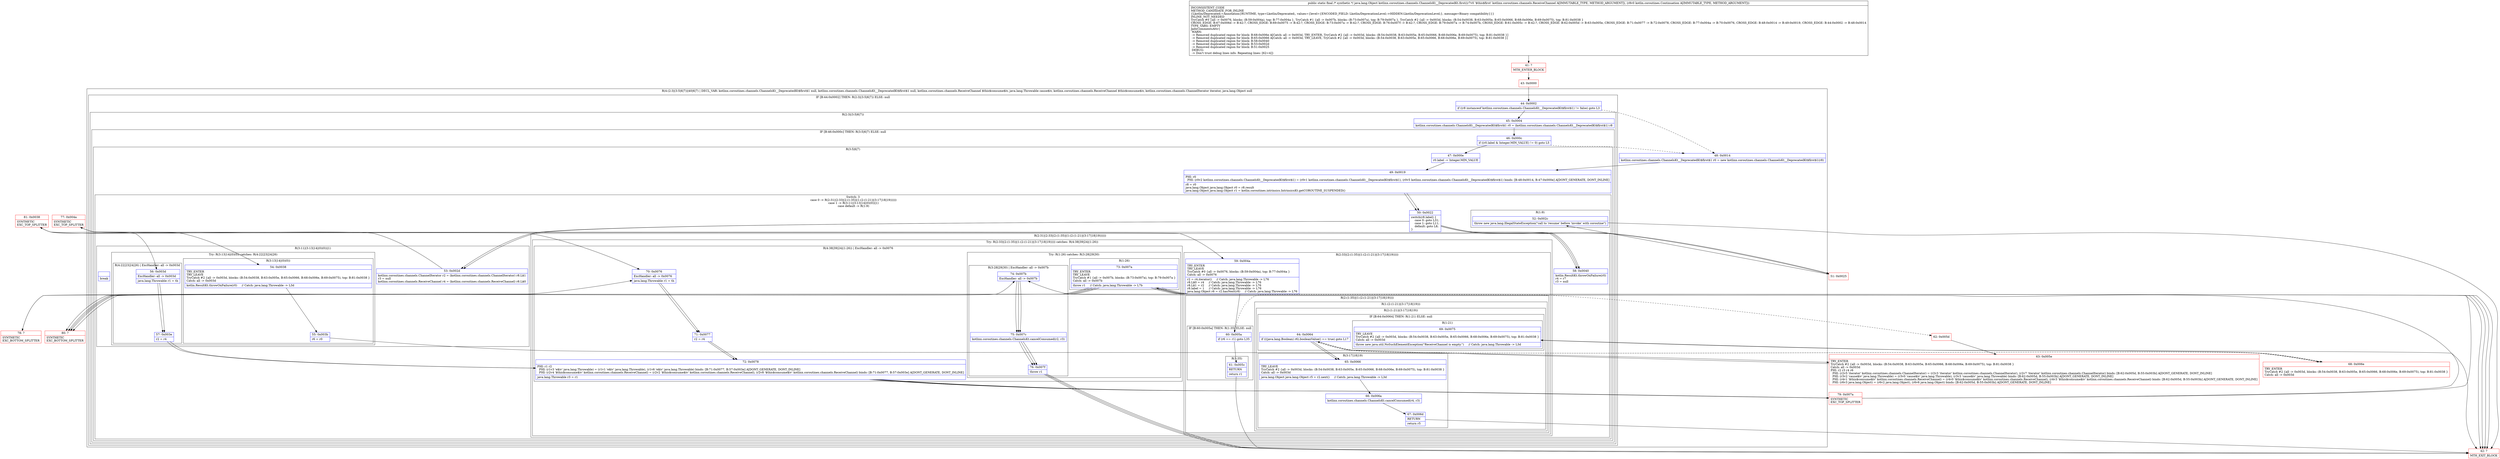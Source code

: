 digraph "CFG forkotlinx.coroutines.channels.ChannelsKt__DeprecatedKt.first(Lkotlinx\/coroutines\/channels\/ReceiveChannel;Lkotlin\/coroutines\/Continuation;)Ljava\/lang\/Object;" {
subgraph cluster_Region_1393298746 {
label = "R(4:(2:3|(3:5|6|7))|40|6|7) | DECL_VAR: kotlinx.coroutines.channels.ChannelsKt__DeprecatedKt$first$1 null, kotlinx.coroutines.channels.ChannelsKt__DeprecatedKt$first$1 null, kotlinx.coroutines.channels.ReceiveChannel $this$consume$iv, java.lang.Throwable cause$iv, kotlinx.coroutines.channels.ReceiveChannel $this$consume$iv, kotlinx.coroutines.channels.ChannelIterator iterator, java.lang.Object null\l";
node [shape=record,color=blue];
subgraph cluster_IfRegion_1284790583 {
label = "IF [B:44:0x0002] THEN: R(2:3|(3:5|6|7)) ELSE: null";
node [shape=record,color=blue];
Node_44 [shape=record,label="{44\:\ 0x0002|if ((r8 instanceof kotlinx.coroutines.channels.ChannelsKt__DeprecatedKt$first$1) != false) goto L3\l}"];
subgraph cluster_Region_135139332 {
label = "R(2:3|(3:5|6|7))";
node [shape=record,color=blue];
Node_45 [shape=record,label="{45\:\ 0x0004|kotlinx.coroutines.channels.ChannelsKt__DeprecatedKt$first$1 r0 = (kotlinx.coroutines.channels.ChannelsKt__DeprecatedKt$first$1) r8\l}"];
subgraph cluster_IfRegion_2057171677 {
label = "IF [B:46:0x000c] THEN: R(3:5|6|7) ELSE: null";
node [shape=record,color=blue];
Node_46 [shape=record,label="{46\:\ 0x000c|if ((r0.label & Integer.MIN_VALUE) != 0) goto L5\l}"];
subgraph cluster_Region_1551278771 {
label = "R(3:5|6|7)";
node [shape=record,color=blue];
Node_47 [shape=record,label="{47\:\ 0x000e|r0.label \-= Integer.MIN_VALUE\l}"];
Node_49 [shape=record,label="{49\:\ 0x0019|PHI: r0 \l  PHI: (r0v2 kotlinx.coroutines.channels.ChannelsKt__DeprecatedKt$first$1) = (r0v1 kotlinx.coroutines.channels.ChannelsKt__DeprecatedKt$first$1), (r0v5 kotlinx.coroutines.channels.ChannelsKt__DeprecatedKt$first$1) binds: [B:48:0x0014, B:47:0x000e] A[DONT_GENERATE, DONT_INLINE]\l|r8 = r0\ljava.lang.Object java.lang.Object r0 = r8.result\ljava.lang.Object java.lang.Object r1 = kotlin.coroutines.intrinsics.IntrinsicsKt.getCOROUTINE_SUSPENDED()\l}"];
subgraph cluster_SwitchRegion_1385698462 {
label = "Switch: 3
 case 0 -> R(2:31|(2:33|(2:(1:35)|(1:(2:(1:21)|(3:17|18|19))))))
 case 1 -> R(3:11|(3:13|14|(0)(0))|1)
 case default -> R(1:9)";
node [shape=record,color=blue];
Node_50 [shape=record,label="{50\:\ 0x0022|switch(r8.label) \{\l    case 0: goto L31;\l    case 1: goto L11;\l    default: goto L8;\l\}\l}"];
subgraph cluster_Region_1646041333 {
label = "R(2:31|(2:33|(2:(1:35)|(1:(2:(1:21)|(3:17|18|19))))))";
node [shape=record,color=blue];
Node_58 [shape=record,label="{58\:\ 0x0040|kotlin.ResultKt.throwOnFailure(r0)\lr4 = r7\lr3 = null\l}"];
subgraph cluster_TryCatchRegion_1361865634 {
label = "Try: R(2:33|(2:(1:35)|(1:(2:(1:21)|(3:17|18|19))))) catches: R(4:38|39|24|(1:26))";
node [shape=record,color=blue];
subgraph cluster_Region_1632544298 {
label = "R(2:33|(2:(1:35)|(1:(2:(1:21)|(3:17|18|19)))))";
node [shape=record,color=blue];
Node_59 [shape=record,label="{59\:\ 0x004a|TRY_ENTER\lTRY_LEAVE\lTryCatch #0 \{all \-\> 0x0076, blocks: (B:59:0x004a), top: B:77:0x004a \}\lCatch: all \-\> 0x0076\l|r2 = r4.iterator()     \/\/ Catch: java.lang.Throwable \-\> L76\lr8.L$0 = r4     \/\/ Catch: java.lang.Throwable \-\> L76\lr8.L$1 = r2     \/\/ Catch: java.lang.Throwable \-\> L76\lr8.label = 1     \/\/ Catch: java.lang.Throwable \-\> L76\ljava.lang.Object r6 = r2.hasNext(r8)     \/\/ Catch: java.lang.Throwable \-\> L76\l}"];
subgraph cluster_Region_368763375 {
label = "R(2:(1:35)|(1:(2:(1:21)|(3:17|18|19))))";
node [shape=record,color=blue];
subgraph cluster_IfRegion_792176191 {
label = "IF [B:60:0x005a] THEN: R(1:35) ELSE: null";
node [shape=record,color=blue];
Node_60 [shape=record,label="{60\:\ 0x005a|if (r6 == r1) goto L35\l}"];
subgraph cluster_Region_1293120470 {
label = "R(1:35)";
node [shape=record,color=blue];
Node_61 [shape=record,label="{61\:\ 0x005c|RETURN\l|return r1\l}"];
}
}
subgraph cluster_Region_2076790662 {
label = "R(1:(2:(1:21)|(3:17|18|19)))";
node [shape=record,color=blue];
subgraph cluster_Region_1851212088 {
label = "R(2:(1:21)|(3:17|18|19))";
node [shape=record,color=blue];
subgraph cluster_IfRegion_1544832555 {
label = "IF [B:64:0x0064] THEN: R(1:21) ELSE: null";
node [shape=record,color=blue];
Node_64 [shape=record,label="{64\:\ 0x0064|if (((java.lang.Boolean) r6).booleanValue() == true) goto L17\l}"];
subgraph cluster_Region_514007519 {
label = "R(1:21)";
node [shape=record,color=blue];
Node_69 [shape=record,label="{69\:\ 0x0075|TRY_LEAVE\lTryCatch #2 \{all \-\> 0x003d, blocks: (B:54:0x0038, B:63:0x005e, B:65:0x0066, B:68:0x006e, B:69:0x0075), top: B:81:0x0038 \}\lCatch: all \-\> 0x003d\l|throw new java.util.NoSuchElementException(\"ReceiveChannel is empty.\")     \/\/ Catch: java.lang.Throwable \-\> L3d\l}"];
}
}
subgraph cluster_Region_1104403929 {
label = "R(3:17|18|19)";
node [shape=record,color=blue];
Node_65 [shape=record,label="{65\:\ 0x0066|TRY_LEAVE\lTryCatch #2 \{all \-\> 0x003d, blocks: (B:54:0x0038, B:63:0x005e, B:65:0x0066, B:68:0x006e, B:69:0x0075), top: B:81:0x0038 \}\lCatch: all \-\> 0x003d\l|java.lang.Object java.lang.Object r5 = r2.next()     \/\/ Catch: java.lang.Throwable \-\> L3d\l}"];
Node_66 [shape=record,label="{66\:\ 0x006a|kotlinx.coroutines.channels.ChannelsKt.cancelConsumed(r4, r3)\l}"];
Node_67 [shape=record,label="{67\:\ 0x006d|RETURN\l|return r5\l}"];
}
}
}
}
}
subgraph cluster_Region_1263440305 {
label = "R(4:38|39|24|(1:26)) | ExcHandler: all \-\> 0x0076\l";
node [shape=record,color=blue];
Node_70 [shape=record,label="{70\:\ 0x0076|ExcHandler: all \-\> 0x0076\l|java.lang.Throwable r1 = th\l}"];
Node_71 [shape=record,label="{71\:\ 0x0077|r2 = r4\l}"];
Node_72 [shape=record,label="{72\:\ 0x0078|PHI: r1 r2 \l  PHI: (r1v3 'e$iv' java.lang.Throwable) = (r1v1 'e$iv' java.lang.Throwable), (r1v6 'e$iv' java.lang.Throwable) binds: [B:71:0x0077, B:57:0x003e] A[DONT_GENERATE, DONT_INLINE]\l  PHI: (r2v4 '$this$consume$iv' kotlinx.coroutines.channels.ReceiveChannel) = (r2v2 '$this$consume$iv' kotlinx.coroutines.channels.ReceiveChannel), (r2v8 '$this$consume$iv' kotlinx.coroutines.channels.ReceiveChannel) binds: [B:71:0x0077, B:57:0x003e] A[DONT_GENERATE, DONT_INLINE]\l|java.lang.Throwable r3 = r1\l}"];
subgraph cluster_TryCatchRegion_799533298 {
label = "Try: R(1:26) catches: R(3:28|29|30)";
node [shape=record,color=blue];
subgraph cluster_Region_2066555583 {
label = "R(1:26)";
node [shape=record,color=blue];
Node_73 [shape=record,label="{73\:\ 0x007a|TRY_ENTER\lTRY_LEAVE\lTryCatch #1 \{all \-\> 0x007b, blocks: (B:73:0x007a), top: B:79:0x007a \}\lCatch: all \-\> 0x007b\l|throw r1     \/\/ Catch: java.lang.Throwable \-\> L7b\l}"];
}
subgraph cluster_Region_394826045 {
label = "R(3:28|29|30) | ExcHandler: all \-\> 0x007b\l";
node [shape=record,color=blue];
Node_74 [shape=record,label="{74\:\ 0x007b|ExcHandler: all \-\> 0x007b\l}"];
Node_75 [shape=record,label="{75\:\ 0x007c|kotlinx.coroutines.channels.ChannelsKt.cancelConsumed(r2, r3)\l}"];
Node_76 [shape=record,label="{76\:\ 0x007f|throw r1\l}"];
}
}
}
}
}
subgraph cluster_Region_423101495 {
label = "R(3:11|(3:13|14|(0)(0))|1)";
node [shape=record,color=blue];
Node_53 [shape=record,label="{53\:\ 0x002d|kotlinx.coroutines.channels.ChannelIterator r2 = (kotlinx.coroutines.channels.ChannelIterator) r8.L$1\lr3 = null\lkotlinx.coroutines.channels.ReceiveChannel r4 = (kotlinx.coroutines.channels.ReceiveChannel) r8.L$0\l}"];
subgraph cluster_TryCatchRegion_100013807 {
label = "Try: R(3:13|14|(0)(0)) catches: R(4:22|23|24|26)";
node [shape=record,color=blue];
subgraph cluster_Region_1995906410 {
label = "R(3:13|14|(0)(0))";
node [shape=record,color=blue];
Node_54 [shape=record,label="{54\:\ 0x0038|TRY_ENTER\lTRY_LEAVE\lTryCatch #2 \{all \-\> 0x003d, blocks: (B:54:0x0038, B:63:0x005e, B:65:0x0066, B:68:0x006e, B:69:0x0075), top: B:81:0x0038 \}\lCatch: all \-\> 0x003d\l|kotlin.ResultKt.throwOnFailure(r0)     \/\/ Catch: java.lang.Throwable \-\> L3d\l}"];
Node_55 [shape=record,label="{55\:\ 0x003b|r6 = r0\l}"];
subgraph cluster_IfRegion_39613015 {
label = "IF [B:64:0x0064] THEN: R(0) ELSE: R(0)";
node [shape=record,color=blue];
Node_64 [shape=record,label="{64\:\ 0x0064|if (((java.lang.Boolean) r6).booleanValue() == true) goto L17\l}"];
subgraph cluster_Region_304937622 {
label = "R(0)";
node [shape=record,color=blue];
}
subgraph cluster_Region_400054 {
label = "R(0)";
node [shape=record,color=blue];
}
}
}
subgraph cluster_Region_85776895 {
label = "R(4:22|23|24|26) | ExcHandler: all \-\> 0x003d\l";
node [shape=record,color=blue];
Node_56 [shape=record,label="{56\:\ 0x003d|ExcHandler: all \-\> 0x003d\l|java.lang.Throwable r1 = th\l}"];
Node_57 [shape=record,label="{57\:\ 0x003e|r2 = r4\l}"];
Node_72 [shape=record,label="{72\:\ 0x0078|PHI: r1 r2 \l  PHI: (r1v3 'e$iv' java.lang.Throwable) = (r1v1 'e$iv' java.lang.Throwable), (r1v6 'e$iv' java.lang.Throwable) binds: [B:71:0x0077, B:57:0x003e] A[DONT_GENERATE, DONT_INLINE]\l  PHI: (r2v4 '$this$consume$iv' kotlinx.coroutines.channels.ReceiveChannel) = (r2v2 '$this$consume$iv' kotlinx.coroutines.channels.ReceiveChannel), (r2v8 '$this$consume$iv' kotlinx.coroutines.channels.ReceiveChannel) binds: [B:71:0x0077, B:57:0x003e] A[DONT_GENERATE, DONT_INLINE]\l|java.lang.Throwable r3 = r1\l}"];
Node_73 [shape=record,label="{73\:\ 0x007a|TRY_ENTER\lTRY_LEAVE\lTryCatch #1 \{all \-\> 0x007b, blocks: (B:73:0x007a), top: B:79:0x007a \}\lCatch: all \-\> 0x007b\l|throw r1     \/\/ Catch: java.lang.Throwable \-\> L7b\l}"];
}
}
Node_InsnContainer_896677175 [shape=record,label="{|break\l}"];
}
subgraph cluster_Region_1423783684 {
label = "R(1:9)";
node [shape=record,color=blue];
Node_52 [shape=record,label="{52\:\ 0x002c|throw new java.lang.IllegalStateException(\"call to 'resume' before 'invoke' with coroutine\")\l}"];
}
}
}
}
}
}
Node_48 [shape=record,label="{48\:\ 0x0014|kotlinx.coroutines.channels.ChannelsKt__DeprecatedKt$first$1 r0 = new kotlinx.coroutines.channels.ChannelsKt__DeprecatedKt$first$1(r8)\l}"];
Node_49 [shape=record,label="{49\:\ 0x0019|PHI: r0 \l  PHI: (r0v2 kotlinx.coroutines.channels.ChannelsKt__DeprecatedKt$first$1) = (r0v1 kotlinx.coroutines.channels.ChannelsKt__DeprecatedKt$first$1), (r0v5 kotlinx.coroutines.channels.ChannelsKt__DeprecatedKt$first$1) binds: [B:48:0x0014, B:47:0x000e] A[DONT_GENERATE, DONT_INLINE]\l|r8 = r0\ljava.lang.Object java.lang.Object r0 = r8.result\ljava.lang.Object java.lang.Object r1 = kotlin.coroutines.intrinsics.IntrinsicsKt.getCOROUTINE_SUSPENDED()\l}"];
subgraph cluster_SwitchRegion_1890737817 {
label = "Switch: 0";
node [shape=record,color=blue];
Node_50 [shape=record,label="{50\:\ 0x0022|switch(r8.label) \{\l    case 0: goto L31;\l    case 1: goto L11;\l    default: goto L8;\l\}\l}"];
}
}
subgraph cluster_Region_85776895 {
label = "R(4:22|23|24|26) | ExcHandler: all \-\> 0x003d\l";
node [shape=record,color=blue];
Node_56 [shape=record,label="{56\:\ 0x003d|ExcHandler: all \-\> 0x003d\l|java.lang.Throwable r1 = th\l}"];
Node_57 [shape=record,label="{57\:\ 0x003e|r2 = r4\l}"];
Node_72 [shape=record,label="{72\:\ 0x0078|PHI: r1 r2 \l  PHI: (r1v3 'e$iv' java.lang.Throwable) = (r1v1 'e$iv' java.lang.Throwable), (r1v6 'e$iv' java.lang.Throwable) binds: [B:71:0x0077, B:57:0x003e] A[DONT_GENERATE, DONT_INLINE]\l  PHI: (r2v4 '$this$consume$iv' kotlinx.coroutines.channels.ReceiveChannel) = (r2v2 '$this$consume$iv' kotlinx.coroutines.channels.ReceiveChannel), (r2v8 '$this$consume$iv' kotlinx.coroutines.channels.ReceiveChannel) binds: [B:71:0x0077, B:57:0x003e] A[DONT_GENERATE, DONT_INLINE]\l|java.lang.Throwable r3 = r1\l}"];
Node_73 [shape=record,label="{73\:\ 0x007a|TRY_ENTER\lTRY_LEAVE\lTryCatch #1 \{all \-\> 0x007b, blocks: (B:73:0x007a), top: B:79:0x007a \}\lCatch: all \-\> 0x007b\l|throw r1     \/\/ Catch: java.lang.Throwable \-\> L7b\l}"];
}
subgraph cluster_Region_1263440305 {
label = "R(4:38|39|24|(1:26)) | ExcHandler: all \-\> 0x0076\l";
node [shape=record,color=blue];
Node_70 [shape=record,label="{70\:\ 0x0076|ExcHandler: all \-\> 0x0076\l|java.lang.Throwable r1 = th\l}"];
Node_71 [shape=record,label="{71\:\ 0x0077|r2 = r4\l}"];
Node_72 [shape=record,label="{72\:\ 0x0078|PHI: r1 r2 \l  PHI: (r1v3 'e$iv' java.lang.Throwable) = (r1v1 'e$iv' java.lang.Throwable), (r1v6 'e$iv' java.lang.Throwable) binds: [B:71:0x0077, B:57:0x003e] A[DONT_GENERATE, DONT_INLINE]\l  PHI: (r2v4 '$this$consume$iv' kotlinx.coroutines.channels.ReceiveChannel) = (r2v2 '$this$consume$iv' kotlinx.coroutines.channels.ReceiveChannel), (r2v8 '$this$consume$iv' kotlinx.coroutines.channels.ReceiveChannel) binds: [B:71:0x0077, B:57:0x003e] A[DONT_GENERATE, DONT_INLINE]\l|java.lang.Throwable r3 = r1\l}"];
subgraph cluster_TryCatchRegion_799533298 {
label = "Try: R(1:26) catches: R(3:28|29|30)";
node [shape=record,color=blue];
subgraph cluster_Region_2066555583 {
label = "R(1:26)";
node [shape=record,color=blue];
Node_73 [shape=record,label="{73\:\ 0x007a|TRY_ENTER\lTRY_LEAVE\lTryCatch #1 \{all \-\> 0x007b, blocks: (B:73:0x007a), top: B:79:0x007a \}\lCatch: all \-\> 0x007b\l|throw r1     \/\/ Catch: java.lang.Throwable \-\> L7b\l}"];
}
subgraph cluster_Region_394826045 {
label = "R(3:28|29|30) | ExcHandler: all \-\> 0x007b\l";
node [shape=record,color=blue];
Node_74 [shape=record,label="{74\:\ 0x007b|ExcHandler: all \-\> 0x007b\l}"];
Node_75 [shape=record,label="{75\:\ 0x007c|kotlinx.coroutines.channels.ChannelsKt.cancelConsumed(r2, r3)\l}"];
Node_76 [shape=record,label="{76\:\ 0x007f|throw r1\l}"];
}
}
}
subgraph cluster_Region_394826045 {
label = "R(3:28|29|30) | ExcHandler: all \-\> 0x007b\l";
node [shape=record,color=blue];
Node_74 [shape=record,label="{74\:\ 0x007b|ExcHandler: all \-\> 0x007b\l}"];
Node_75 [shape=record,label="{75\:\ 0x007c|kotlinx.coroutines.channels.ChannelsKt.cancelConsumed(r2, r3)\l}"];
Node_76 [shape=record,label="{76\:\ 0x007f|throw r1\l}"];
}
Node_41 [shape=record,color=red,label="{41\:\ ?|MTH_ENTER_BLOCK\l}"];
Node_43 [shape=record,color=red,label="{43\:\ 0x0000}"];
Node_51 [shape=record,color=red,label="{51\:\ 0x0025}"];
Node_42 [shape=record,color=red,label="{42\:\ ?|MTH_EXIT_BLOCK\l}"];
Node_81 [shape=record,color=red,label="{81\:\ 0x0038|SYNTHETIC\lEXC_TOP_SPLITTER\l}"];
Node_63 [shape=record,color=red,label="{63\:\ 0x005e|TRY_ENTER\lTryCatch #2 \{all \-\> 0x003d, blocks: (B:54:0x0038, B:63:0x005e, B:65:0x0066, B:68:0x006e, B:69:0x0075), top: B:81:0x0038 \}\lCatch: all \-\> 0x003d\lPHI: r2 r3 r4 r6 \l  PHI: (r2v5 'iterator' kotlinx.coroutines.channels.ChannelIterator) = (r2v3 'iterator' kotlinx.coroutines.channels.ChannelIterator), (r2v7 'iterator' kotlinx.coroutines.channels.ChannelIterator) binds: [B:62:0x005d, B:55:0x003b] A[DONT_GENERATE, DONT_INLINE]\l  PHI: (r3v2 'cause$iv' java.lang.Throwable) = (r3v0 'cause$iv' java.lang.Throwable), (r3v3 'cause$iv' java.lang.Throwable) binds: [B:62:0x005d, B:55:0x003b] A[DONT_GENERATE, DONT_INLINE]\l  PHI: (r4v1 '$this$consume$iv' kotlinx.coroutines.channels.ReceiveChannel) = (r4v0 '$this$consume$iv' kotlinx.coroutines.channels.ReceiveChannel), (r4v3 '$this$consume$iv' kotlinx.coroutines.channels.ReceiveChannel) binds: [B:62:0x005d, B:55:0x003b] A[DONT_GENERATE, DONT_INLINE]\l  PHI: (r6v3 java.lang.Object) = (r6v2 java.lang.Object), (r6v6 java.lang.Object) binds: [B:62:0x005d, B:55:0x003b] A[DONT_GENERATE, DONT_INLINE]\l}"];
Node_68 [shape=record,color=red,label="{68\:\ 0x006e|TRY_ENTER\lTryCatch #2 \{all \-\> 0x003d, blocks: (B:54:0x0038, B:63:0x005e, B:65:0x0066, B:68:0x006e, B:69:0x0075), top: B:81:0x0038 \}\lCatch: all \-\> 0x003d\l}"];
Node_79 [shape=record,color=red,label="{79\:\ 0x007a|SYNTHETIC\lEXC_TOP_SPLITTER\l}"];
Node_80 [shape=record,color=red,label="{80\:\ ?|SYNTHETIC\lEXC_BOTTOM_SPLITTER\l}"];
Node_77 [shape=record,color=red,label="{77\:\ 0x004a|SYNTHETIC\lEXC_TOP_SPLITTER\l}"];
Node_62 [shape=record,color=red,label="{62\:\ 0x005d}"];
Node_78 [shape=record,color=red,label="{78\:\ ?|SYNTHETIC\lEXC_BOTTOM_SPLITTER\l}"];
MethodNode[shape=record,label="{public static final \/* synthetic *\/ java.lang.Object kotlinx.coroutines.channels.ChannelsKt__DeprecatedKt.first((r7v0 '$this$first' kotlinx.coroutines.channels.ReceiveChannel A[IMMUTABLE_TYPE, METHOD_ARGUMENT]), (r8v0 kotlin.coroutines.Continuation A[IMMUTABLE_TYPE, METHOD_ARGUMENT]))  | INCONSISTENT_CODE\lMETHOD_CANDIDATE_FOR_INLINE\l\{Lkotlin\/Deprecated;=Annotation\{RUNTIME, type=Lkotlin\/Deprecated;, values=\{level=\{ENCODED_FIELD: Lkotlin\/DeprecationLevel;\-\>HIDDEN:Lkotlin\/DeprecationLevel;\}, message=Binary compatibility\}\}\}\lINLINE_NOT_NEEDED\lTryCatch #0 \{all \-\> 0x0076, blocks: (B:59:0x004a), top: B:77:0x004a \}, TryCatch #1 \{all \-\> 0x007b, blocks: (B:73:0x007a), top: B:79:0x007a \}, TryCatch #2 \{all \-\> 0x003d, blocks: (B:54:0x0038, B:63:0x005e, B:65:0x0066, B:68:0x006e, B:69:0x0075), top: B:81:0x0038 \}\lCROSS_EDGE: B:67:0x006d \-\> B:42:?, CROSS_EDGE: B:69:0x0075 \-\> B:42:?, CROSS_EDGE: B:73:0x007a \-\> B:42:?, CROSS_EDGE: B:76:0x007f \-\> B:42:?, CROSS_EDGE: B:79:0x007a \-\> B:74:0x007b, CROSS_EDGE: B:61:0x005c \-\> B:42:?, CROSS_EDGE: B:62:0x005d \-\> B:63:0x005e, CROSS_EDGE: B:71:0x0077 \-\> B:72:0x0078, CROSS_EDGE: B:77:0x004a \-\> B:70:0x0076, CROSS_EDGE: B:48:0x0014 \-\> B:49:0x0019, CROSS_EDGE: B:44:0x0002 \-\> B:48:0x0014\lTYPE_VARS: EMPTY\lJadxCommentsAttr\{\l WARN: \l \-\> Removed duplicated region for block: B:68:0x006e A[Catch: all \-\> 0x003d, TRY_ENTER, TryCatch #2 \{all \-\> 0x003d, blocks: (B:54:0x0038, B:63:0x005e, B:65:0x0066, B:68:0x006e, B:69:0x0075), top: B:81:0x0038 \}]\l \-\> Removed duplicated region for block: B:65:0x0066 A[Catch: all \-\> 0x003d, TRY_LEAVE, TryCatch #2 \{all \-\> 0x003d, blocks: (B:54:0x0038, B:63:0x005e, B:65:0x0066, B:68:0x006e, B:69:0x0075), top: B:81:0x0038 \}]\l \-\> Removed duplicated region for block: B:58:0x0040 \l \-\> Removed duplicated region for block: B:53:0x002d \l \-\> Removed duplicated region for block: B:51:0x0025 \l DEBUG: \l \-\> Don't trust debug lines info. Repeating lines: [62=4]\}\l}"];
MethodNode -> Node_41;Node_44 -> Node_45;
Node_44 -> Node_48[style=dashed];
Node_45 -> Node_46;
Node_46 -> Node_47;
Node_46 -> Node_48[style=dashed];
Node_47 -> Node_49;
Node_49 -> Node_50;
Node_50 -> Node_51;
Node_50 -> Node_53;
Node_50 -> Node_58;
Node_58 -> Node_77;
Node_59 -> Node_60;
Node_59 -> Node_78;
Node_60 -> Node_61;
Node_60 -> Node_62[style=dashed];
Node_61 -> Node_42;
Node_64 -> Node_65;
Node_64 -> Node_68[style=dashed];
Node_69 -> Node_42;
Node_65 -> Node_66;
Node_66 -> Node_67;
Node_67 -> Node_42;
Node_70 -> Node_71;
Node_71 -> Node_72;
Node_72 -> Node_79;
Node_73 -> Node_42;
Node_73 -> Node_80;
Node_74 -> Node_75;
Node_75 -> Node_76;
Node_76 -> Node_42;
Node_53 -> Node_81;
Node_54 -> Node_55;
Node_55 -> Node_63;
Node_64 -> Node_65;
Node_64 -> Node_68[style=dashed];
Node_56 -> Node_57;
Node_57 -> Node_72;
Node_72 -> Node_79;
Node_73 -> Node_42;
Node_73 -> Node_80;
Node_52 -> Node_42;
Node_48 -> Node_49;
Node_49 -> Node_50;
Node_50 -> Node_51;
Node_50 -> Node_53;
Node_50 -> Node_58;
Node_56 -> Node_57;
Node_57 -> Node_72;
Node_72 -> Node_79;
Node_73 -> Node_42;
Node_73 -> Node_80;
Node_70 -> Node_71;
Node_71 -> Node_72;
Node_72 -> Node_79;
Node_73 -> Node_42;
Node_73 -> Node_80;
Node_74 -> Node_75;
Node_75 -> Node_76;
Node_76 -> Node_42;
Node_74 -> Node_75;
Node_75 -> Node_76;
Node_76 -> Node_42;
Node_41 -> Node_43;
Node_43 -> Node_44;
Node_51 -> Node_52;
Node_81 -> Node_54;
Node_81 -> Node_56;
Node_63 -> Node_64;
Node_68 -> Node_69;
Node_79 -> Node_73;
Node_79 -> Node_74;
Node_80 -> Node_74;
Node_77 -> Node_59;
Node_77 -> Node_70;
Node_62 -> Node_63;
Node_78 -> Node_70;
}

